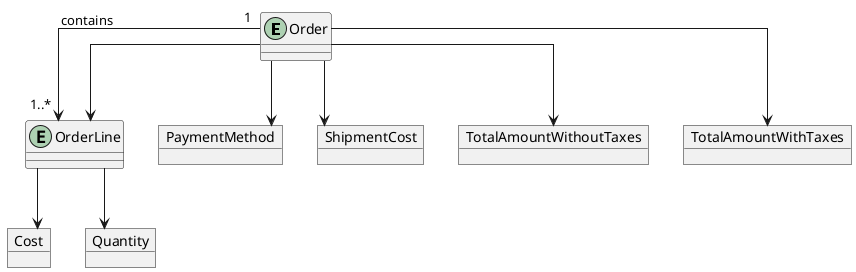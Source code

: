 @startuml Modelo de domínio
' hide the spot


' avoid problems with angled crows feet
skinparam linetype ortho

entity Order
entity OrderLine
object Cost
object PaymentMethod
object Quantity
object ShipmentCost
object TotalAmountWithoutTaxes
object TotalAmountWithTaxes

Order "1" --> "1..*" OrderLine : contains


Order --> OrderLine
Order --> PaymentMethod
Order --> ShipmentCost
Order --> TotalAmountWithoutTaxes
Order --> TotalAmountWithTaxes
OrderLine --> Cost
OrderLine --> Quantity



@enduml